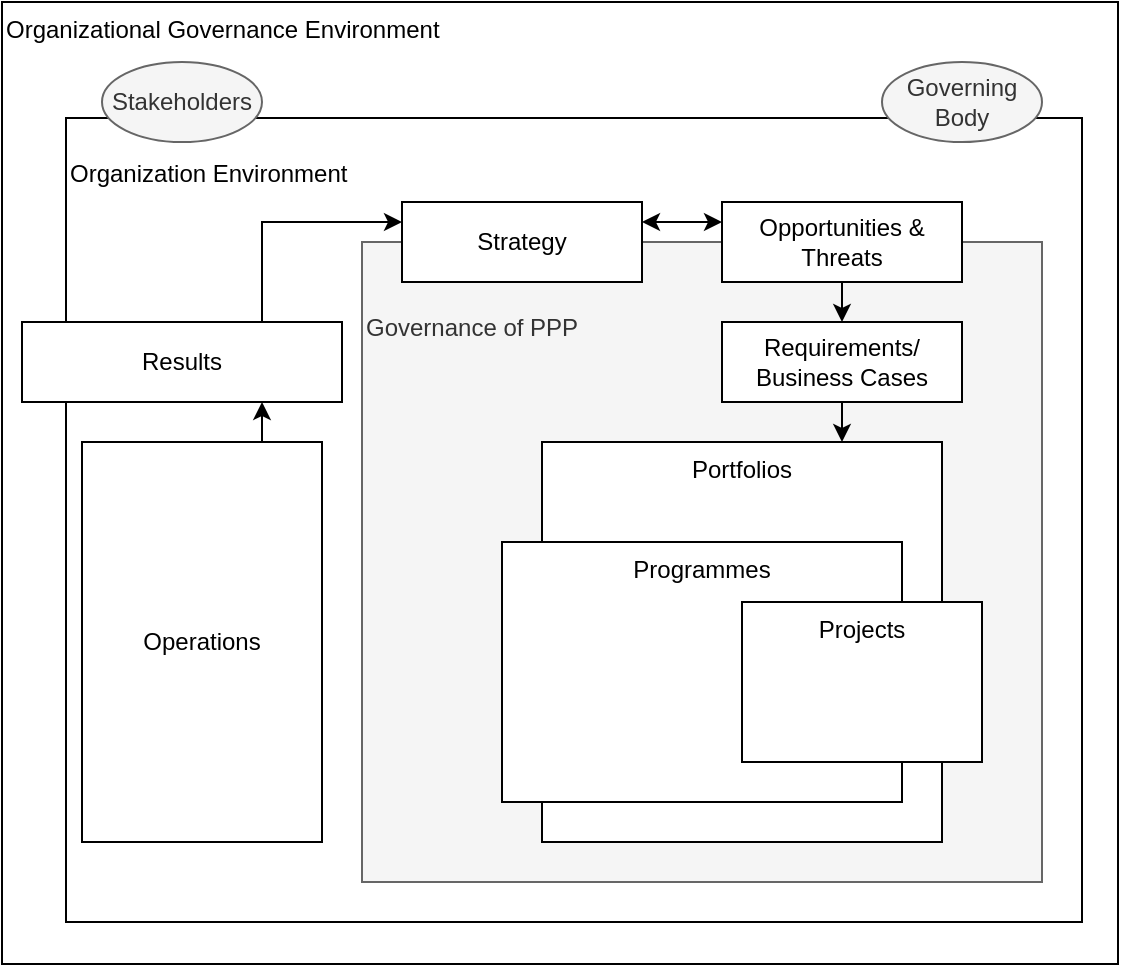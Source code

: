 <mxfile version="20.2.2" type="github">
  <diagram id="BILMfl-_n3t0xHapWPdW" name="Page-1">
    <mxGraphModel dx="1422" dy="754" grid="1" gridSize="10" guides="1" tooltips="1" connect="1" arrows="1" fold="1" page="0" pageScale="1" pageWidth="827" pageHeight="1169" math="0" shadow="0">
      <root>
        <mxCell id="0" />
        <mxCell id="1" parent="0" />
        <mxCell id="IAl9m3HcrQruOkiR95BV-21" value="Organizational Governance Environment" style="rounded=0;whiteSpace=wrap;html=1;verticalAlign=top;align=left;" vertex="1" parent="1">
          <mxGeometry x="280" y="200" width="558" height="481" as="geometry" />
        </mxCell>
        <mxCell id="IAl9m3HcrQruOkiR95BV-20" value="&lt;br&gt;Organization Environment" style="rounded=0;whiteSpace=wrap;html=1;verticalAlign=top;align=left;" vertex="1" parent="1">
          <mxGeometry x="312" y="258" width="508" height="402" as="geometry" />
        </mxCell>
        <mxCell id="IAl9m3HcrQruOkiR95BV-5" value="&lt;br&gt;&lt;br&gt;Governance of PPP" style="rounded=0;whiteSpace=wrap;html=1;verticalAlign=top;align=left;fillColor=#f5f5f5;fontColor=#333333;strokeColor=#666666;" vertex="1" parent="1">
          <mxGeometry x="460" y="320" width="340" height="320" as="geometry" />
        </mxCell>
        <mxCell id="IAl9m3HcrQruOkiR95BV-4" value="Portfolios" style="rounded=0;whiteSpace=wrap;html=1;verticalAlign=top;align=center;" vertex="1" parent="1">
          <mxGeometry x="550" y="420" width="200" height="200" as="geometry" />
        </mxCell>
        <mxCell id="IAl9m3HcrQruOkiR95BV-3" value="Programmes" style="rounded=0;whiteSpace=wrap;html=1;verticalAlign=top;align=center;" vertex="1" parent="1">
          <mxGeometry x="530" y="470" width="200" height="130" as="geometry" />
        </mxCell>
        <mxCell id="IAl9m3HcrQruOkiR95BV-2" value="Projects" style="rounded=0;whiteSpace=wrap;html=1;verticalAlign=top;" vertex="1" parent="1">
          <mxGeometry x="650" y="500" width="120" height="80" as="geometry" />
        </mxCell>
        <mxCell id="IAl9m3HcrQruOkiR95BV-16" style="edgeStyle=orthogonalEdgeStyle;rounded=0;orthogonalLoop=1;jettySize=auto;html=1;exitX=0.5;exitY=1;exitDx=0;exitDy=0;entryX=0.75;entryY=0;entryDx=0;entryDy=0;startArrow=none;startFill=0;" edge="1" parent="1" source="IAl9m3HcrQruOkiR95BV-6" target="IAl9m3HcrQruOkiR95BV-4">
          <mxGeometry relative="1" as="geometry" />
        </mxCell>
        <mxCell id="IAl9m3HcrQruOkiR95BV-6" value="Requirements/ Business Cases" style="rounded=0;whiteSpace=wrap;html=1;verticalAlign=middle;" vertex="1" parent="1">
          <mxGeometry x="640" y="360" width="120" height="40" as="geometry" />
        </mxCell>
        <mxCell id="IAl9m3HcrQruOkiR95BV-15" style="edgeStyle=orthogonalEdgeStyle;rounded=0;orthogonalLoop=1;jettySize=auto;html=1;exitX=0.5;exitY=1;exitDx=0;exitDy=0;entryX=0.5;entryY=0;entryDx=0;entryDy=0;startArrow=none;startFill=0;" edge="1" parent="1" source="IAl9m3HcrQruOkiR95BV-7" target="IAl9m3HcrQruOkiR95BV-6">
          <mxGeometry relative="1" as="geometry" />
        </mxCell>
        <mxCell id="IAl9m3HcrQruOkiR95BV-7" value="Opportunities &amp;amp; Threats" style="rounded=0;whiteSpace=wrap;html=1;verticalAlign=middle;" vertex="1" parent="1">
          <mxGeometry x="640" y="300" width="120" height="40" as="geometry" />
        </mxCell>
        <mxCell id="IAl9m3HcrQruOkiR95BV-14" style="edgeStyle=orthogonalEdgeStyle;rounded=0;orthogonalLoop=1;jettySize=auto;html=1;exitX=1;exitY=0.25;exitDx=0;exitDy=0;entryX=0;entryY=0.25;entryDx=0;entryDy=0;startArrow=classic;startFill=1;" edge="1" parent="1" source="IAl9m3HcrQruOkiR95BV-8" target="IAl9m3HcrQruOkiR95BV-7">
          <mxGeometry relative="1" as="geometry" />
        </mxCell>
        <mxCell id="IAl9m3HcrQruOkiR95BV-8" value="Strategy" style="rounded=0;whiteSpace=wrap;html=1;verticalAlign=middle;" vertex="1" parent="1">
          <mxGeometry x="480" y="300" width="120" height="40" as="geometry" />
        </mxCell>
        <mxCell id="IAl9m3HcrQruOkiR95BV-12" style="edgeStyle=orthogonalEdgeStyle;rounded=0;orthogonalLoop=1;jettySize=auto;html=1;exitX=0.75;exitY=0;exitDx=0;exitDy=0;entryX=0.75;entryY=1;entryDx=0;entryDy=0;" edge="1" parent="1" source="IAl9m3HcrQruOkiR95BV-9" target="IAl9m3HcrQruOkiR95BV-10">
          <mxGeometry relative="1" as="geometry" />
        </mxCell>
        <mxCell id="IAl9m3HcrQruOkiR95BV-9" value="Operations" style="rounded=0;whiteSpace=wrap;html=1;verticalAlign=middle;" vertex="1" parent="1">
          <mxGeometry x="320" y="420" width="120" height="200" as="geometry" />
        </mxCell>
        <mxCell id="IAl9m3HcrQruOkiR95BV-13" style="edgeStyle=orthogonalEdgeStyle;rounded=0;orthogonalLoop=1;jettySize=auto;html=1;exitX=0.75;exitY=0;exitDx=0;exitDy=0;entryX=0;entryY=0.25;entryDx=0;entryDy=0;" edge="1" parent="1" source="IAl9m3HcrQruOkiR95BV-10" target="IAl9m3HcrQruOkiR95BV-8">
          <mxGeometry relative="1" as="geometry" />
        </mxCell>
        <mxCell id="IAl9m3HcrQruOkiR95BV-10" value="Results" style="rounded=0;whiteSpace=wrap;html=1;verticalAlign=middle;" vertex="1" parent="1">
          <mxGeometry x="290" y="360" width="160" height="40" as="geometry" />
        </mxCell>
        <mxCell id="IAl9m3HcrQruOkiR95BV-18" value="Governing Body" style="ellipse;whiteSpace=wrap;html=1;fillColor=#f5f5f5;fontColor=#333333;strokeColor=#666666;" vertex="1" parent="1">
          <mxGeometry x="720" y="230" width="80" height="40" as="geometry" />
        </mxCell>
        <mxCell id="IAl9m3HcrQruOkiR95BV-19" value="Stakeholders" style="ellipse;whiteSpace=wrap;html=1;fillColor=#f5f5f5;fontColor=#333333;strokeColor=#666666;" vertex="1" parent="1">
          <mxGeometry x="330" y="230" width="80" height="40" as="geometry" />
        </mxCell>
      </root>
    </mxGraphModel>
  </diagram>
</mxfile>
